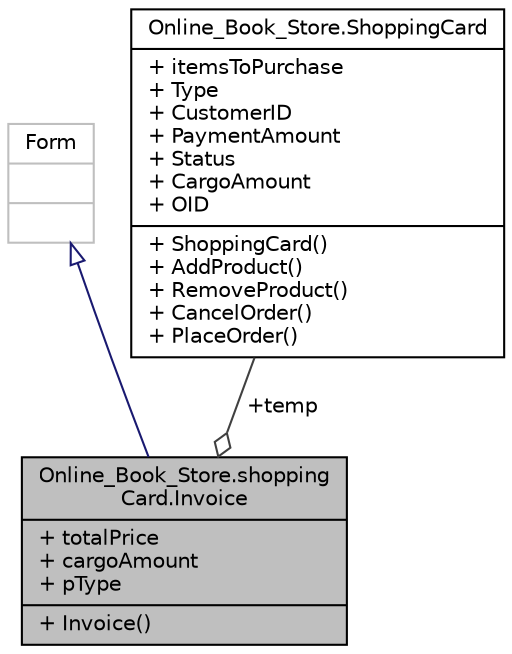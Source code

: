 digraph "Online_Book_Store.shoppingCard.Invoice"
{
 // LATEX_PDF_SIZE
  edge [fontname="Helvetica",fontsize="10",labelfontname="Helvetica",labelfontsize="10"];
  node [fontname="Helvetica",fontsize="10",shape=record];
  Node1 [label="{Online_Book_Store.shopping\lCard.Invoice\n|+ totalPrice\l+ cargoAmount\l+ pType\l|+ Invoice()\l}",height=0.2,width=0.4,color="black", fillcolor="grey75", style="filled", fontcolor="black",tooltip="This file includes order operations."];
  Node2 -> Node1 [dir="back",color="midnightblue",fontsize="10",style="solid",arrowtail="onormal",fontname="Helvetica"];
  Node2 [label="{Form\n||}",height=0.2,width=0.4,color="grey75", fillcolor="white", style="filled",tooltip=" "];
  Node3 -> Node1 [color="grey25",fontsize="10",style="solid",label=" +temp" ,arrowhead="odiamond",fontname="Helvetica"];
  Node3 [label="{Online_Book_Store.ShoppingCard\n|+ itemsToPurchase\l+ Type\l+ CustomerID\l+ PaymentAmount\l+ Status\l+ CargoAmount\l+ OID\l|+ ShoppingCard()\l+ AddProduct()\l+ RemoveProduct()\l+ CancelOrder()\l+ PlaceOrder()\l}",height=0.2,width=0.4,color="black", fillcolor="white", style="filled",URL="$class_online___book___store_1_1_shopping_card.html",tooltip=" "];
}

